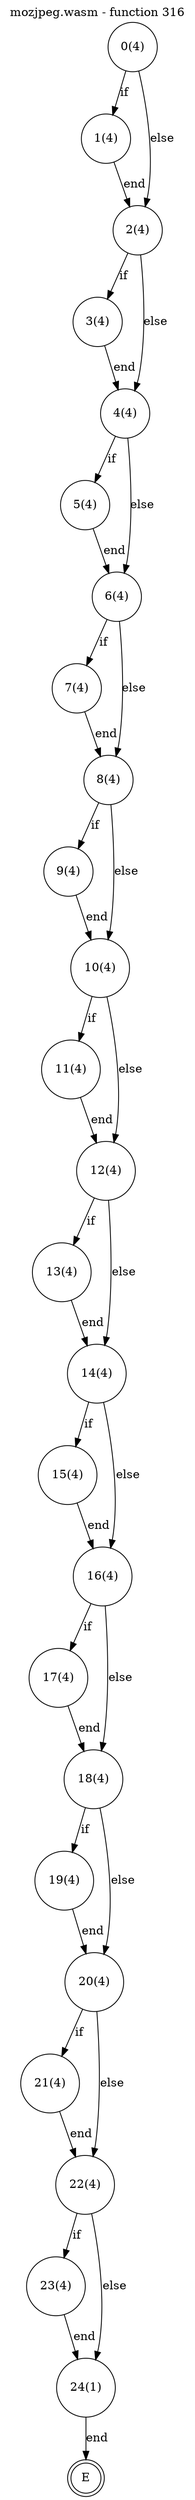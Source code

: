 digraph finite_state_machine {
    label = "mozjpeg.wasm - function 316"
    labelloc =  t
    labelfontsize = 16
    labelfontcolor = black
    labelfontname = "Helvetica"
    node [shape = doublecircle]; E ;
node [shape=circle, fontcolor=black, style="", label="0(4)"]0
node [shape=circle, fontcolor=black, style="", label="1(4)"]1
node [shape=circle, fontcolor=black, style="", label="2(4)"]2
node [shape=circle, fontcolor=black, style="", label="3(4)"]3
node [shape=circle, fontcolor=black, style="", label="4(4)"]4
node [shape=circle, fontcolor=black, style="", label="5(4)"]5
node [shape=circle, fontcolor=black, style="", label="6(4)"]6
node [shape=circle, fontcolor=black, style="", label="7(4)"]7
node [shape=circle, fontcolor=black, style="", label="8(4)"]8
node [shape=circle, fontcolor=black, style="", label="9(4)"]9
node [shape=circle, fontcolor=black, style="", label="10(4)"]10
node [shape=circle, fontcolor=black, style="", label="11(4)"]11
node [shape=circle, fontcolor=black, style="", label="12(4)"]12
node [shape=circle, fontcolor=black, style="", label="13(4)"]13
node [shape=circle, fontcolor=black, style="", label="14(4)"]14
node [shape=circle, fontcolor=black, style="", label="15(4)"]15
node [shape=circle, fontcolor=black, style="", label="16(4)"]16
node [shape=circle, fontcolor=black, style="", label="17(4)"]17
node [shape=circle, fontcolor=black, style="", label="18(4)"]18
node [shape=circle, fontcolor=black, style="", label="19(4)"]19
node [shape=circle, fontcolor=black, style="", label="20(4)"]20
node [shape=circle, fontcolor=black, style="", label="21(4)"]21
node [shape=circle, fontcolor=black, style="", label="22(4)"]22
node [shape=circle, fontcolor=black, style="", label="23(4)"]23
node [shape=circle, fontcolor=black, style="", label="24(1)"]24
node [shape=circle, fontcolor=black, style="", label="E"]E
    0 -> 1[label="if"];
    0 -> 2[label="else"];
    1 -> 2[label="end"];
    2 -> 3[label="if"];
    2 -> 4[label="else"];
    3 -> 4[label="end"];
    4 -> 5[label="if"];
    4 -> 6[label="else"];
    5 -> 6[label="end"];
    6 -> 7[label="if"];
    6 -> 8[label="else"];
    7 -> 8[label="end"];
    8 -> 9[label="if"];
    8 -> 10[label="else"];
    9 -> 10[label="end"];
    10 -> 11[label="if"];
    10 -> 12[label="else"];
    11 -> 12[label="end"];
    12 -> 13[label="if"];
    12 -> 14[label="else"];
    13 -> 14[label="end"];
    14 -> 15[label="if"];
    14 -> 16[label="else"];
    15 -> 16[label="end"];
    16 -> 17[label="if"];
    16 -> 18[label="else"];
    17 -> 18[label="end"];
    18 -> 19[label="if"];
    18 -> 20[label="else"];
    19 -> 20[label="end"];
    20 -> 21[label="if"];
    20 -> 22[label="else"];
    21 -> 22[label="end"];
    22 -> 23[label="if"];
    22 -> 24[label="else"];
    23 -> 24[label="end"];
    24 -> E[label="end"];
}
